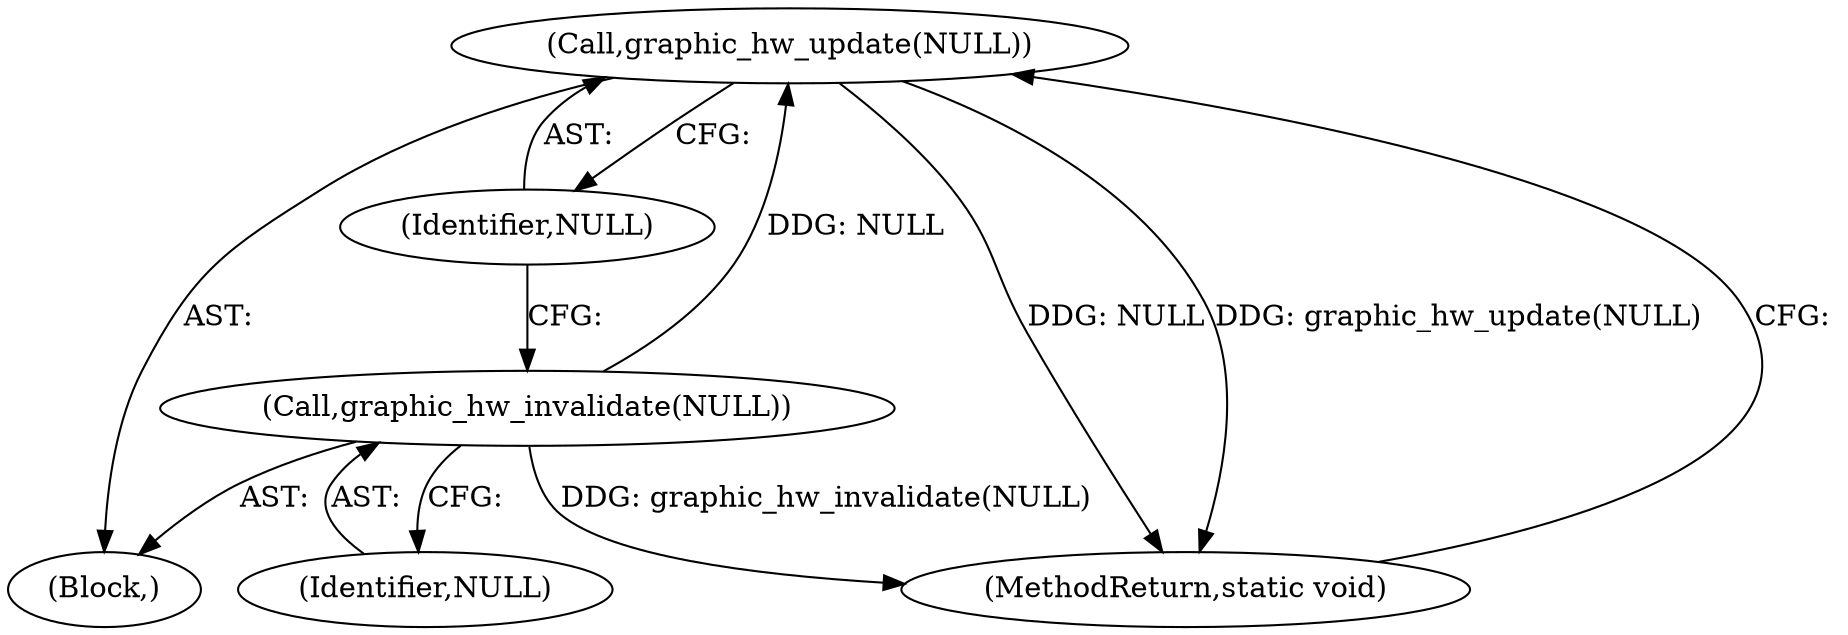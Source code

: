 digraph "0_qemu_e6908bfe8e07f2b452e78e677da1b45b1c0f6829@API" {
"1000183" [label="(Call,graphic_hw_update(NULL))"];
"1000181" [label="(Call,graphic_hw_invalidate(NULL))"];
"1000182" [label="(Identifier,NULL)"];
"1000112" [label="(Block,)"];
"1000183" [label="(Call,graphic_hw_update(NULL))"];
"1000184" [label="(Identifier,NULL)"];
"1000185" [label="(MethodReturn,static void)"];
"1000181" [label="(Call,graphic_hw_invalidate(NULL))"];
"1000183" -> "1000112"  [label="AST: "];
"1000183" -> "1000184"  [label="CFG: "];
"1000184" -> "1000183"  [label="AST: "];
"1000185" -> "1000183"  [label="CFG: "];
"1000183" -> "1000185"  [label="DDG: NULL"];
"1000183" -> "1000185"  [label="DDG: graphic_hw_update(NULL)"];
"1000181" -> "1000183"  [label="DDG: NULL"];
"1000181" -> "1000112"  [label="AST: "];
"1000181" -> "1000182"  [label="CFG: "];
"1000182" -> "1000181"  [label="AST: "];
"1000184" -> "1000181"  [label="CFG: "];
"1000181" -> "1000185"  [label="DDG: graphic_hw_invalidate(NULL)"];
}
